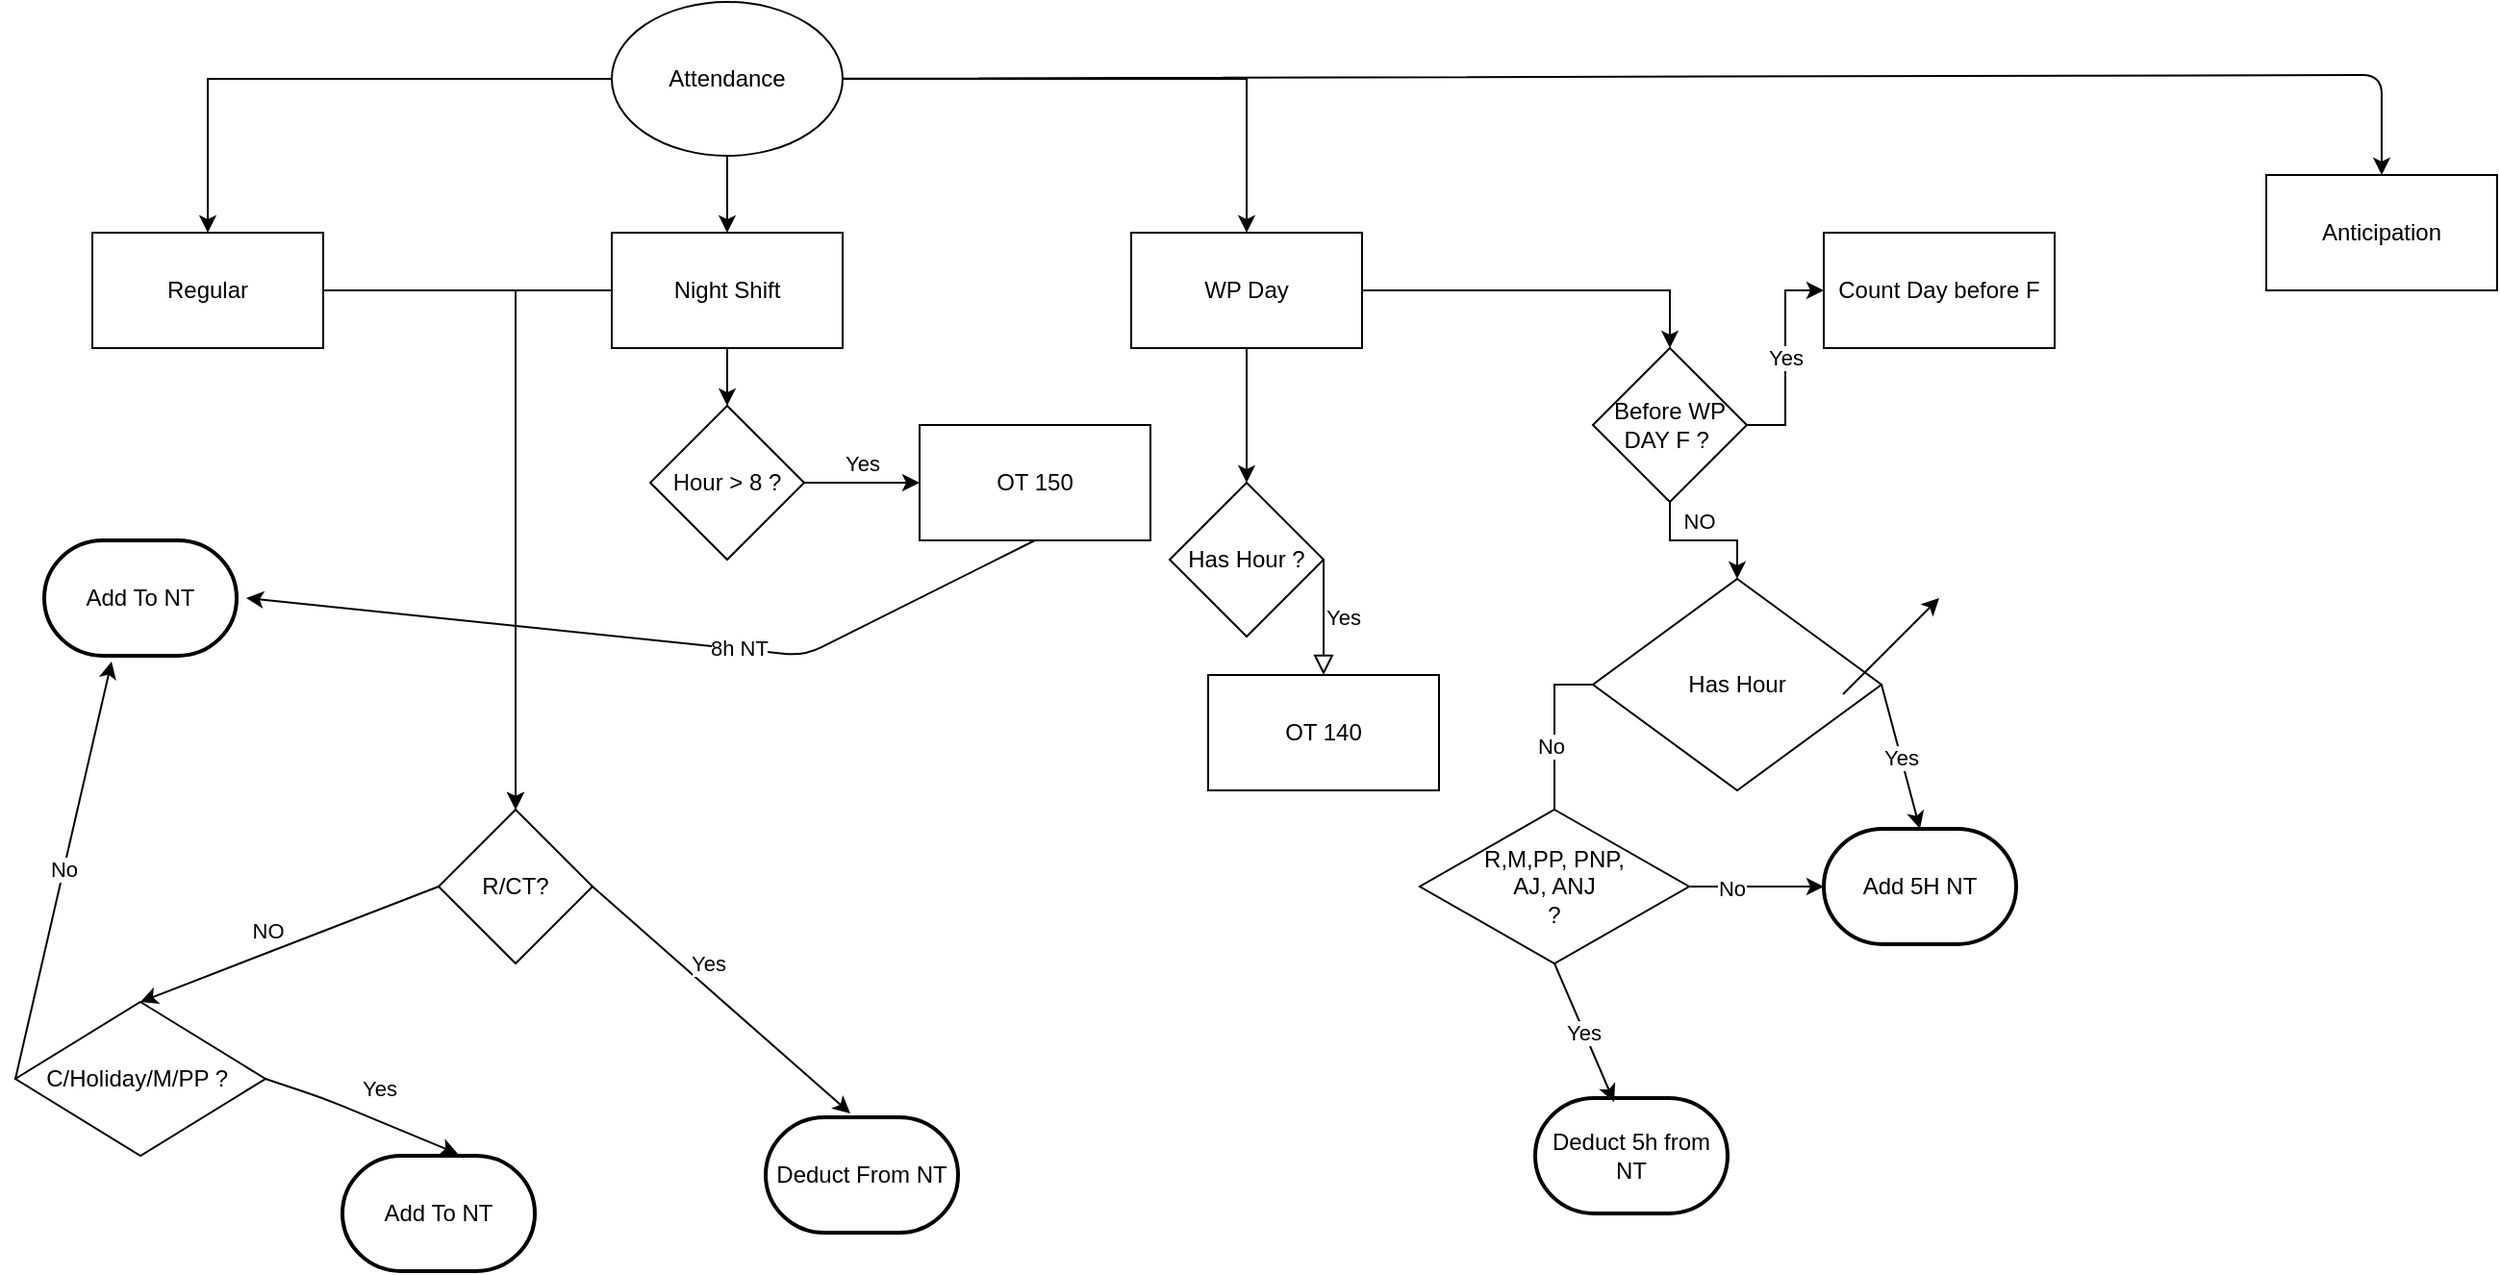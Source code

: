 <mxfile version="14.8.6" type="github">
  <diagram id="C5RBs43oDa-KdzZeNtuy" name="Page-1">
    <mxGraphModel dx="1306" dy="794" grid="1" gridSize="10" guides="1" tooltips="1" connect="1" arrows="1" fold="1" page="1" pageScale="1" pageWidth="827" pageHeight="1169" math="0" shadow="0">
      <root>
        <mxCell id="WIyWlLk6GJQsqaUBKTNV-0" />
        <mxCell id="WIyWlLk6GJQsqaUBKTNV-1" parent="WIyWlLk6GJQsqaUBKTNV-0" />
        <mxCell id="aAejiJT35-AnjEQwmfNx-25" value="" style="edgeStyle=orthogonalEdgeStyle;rounded=0;orthogonalLoop=1;jettySize=auto;html=1;" edge="1" parent="WIyWlLk6GJQsqaUBKTNV-1" source="aAejiJT35-AnjEQwmfNx-21" target="aAejiJT35-AnjEQwmfNx-24">
          <mxGeometry relative="1" as="geometry" />
        </mxCell>
        <mxCell id="aAejiJT35-AnjEQwmfNx-27" value="" style="edgeStyle=orthogonalEdgeStyle;rounded=0;orthogonalLoop=1;jettySize=auto;html=1;" edge="1" parent="WIyWlLk6GJQsqaUBKTNV-1" source="aAejiJT35-AnjEQwmfNx-21" target="aAejiJT35-AnjEQwmfNx-26">
          <mxGeometry relative="1" as="geometry" />
        </mxCell>
        <mxCell id="aAejiJT35-AnjEQwmfNx-29" value="" style="edgeStyle=orthogonalEdgeStyle;rounded=0;orthogonalLoop=1;jettySize=auto;html=1;" edge="1" parent="WIyWlLk6GJQsqaUBKTNV-1" source="aAejiJT35-AnjEQwmfNx-21" target="aAejiJT35-AnjEQwmfNx-28">
          <mxGeometry relative="1" as="geometry" />
        </mxCell>
        <mxCell id="aAejiJT35-AnjEQwmfNx-21" value="Attendance" style="ellipse;whiteSpace=wrap;html=1;" vertex="1" parent="WIyWlLk6GJQsqaUBKTNV-1">
          <mxGeometry x="360" y="40" width="120" height="80" as="geometry" />
        </mxCell>
        <mxCell id="aAejiJT35-AnjEQwmfNx-47" value="" style="edgeStyle=orthogonalEdgeStyle;rounded=0;sketch=0;orthogonalLoop=1;jettySize=auto;html=1;" edge="1" parent="WIyWlLk6GJQsqaUBKTNV-1" source="aAejiJT35-AnjEQwmfNx-24" target="aAejiJT35-AnjEQwmfNx-46">
          <mxGeometry relative="1" as="geometry" />
        </mxCell>
        <mxCell id="aAejiJT35-AnjEQwmfNx-24" value="Regular" style="whiteSpace=wrap;html=1;" vertex="1" parent="WIyWlLk6GJQsqaUBKTNV-1">
          <mxGeometry x="90" y="160" width="120" height="60" as="geometry" />
        </mxCell>
        <mxCell id="aAejiJT35-AnjEQwmfNx-31" value="" style="edgeStyle=orthogonalEdgeStyle;rounded=0;orthogonalLoop=1;jettySize=auto;html=1;" edge="1" parent="WIyWlLk6GJQsqaUBKTNV-1" source="aAejiJT35-AnjEQwmfNx-26" target="aAejiJT35-AnjEQwmfNx-30">
          <mxGeometry relative="1" as="geometry" />
        </mxCell>
        <mxCell id="aAejiJT35-AnjEQwmfNx-65" value="" style="edgeStyle=orthogonalEdgeStyle;rounded=0;sketch=0;orthogonalLoop=1;jettySize=auto;html=1;entryX=0.5;entryY=0;entryDx=0;entryDy=0;" edge="1" parent="WIyWlLk6GJQsqaUBKTNV-1" source="aAejiJT35-AnjEQwmfNx-26" target="aAejiJT35-AnjEQwmfNx-64">
          <mxGeometry relative="1" as="geometry" />
        </mxCell>
        <mxCell id="aAejiJT35-AnjEQwmfNx-26" value="WP Day" style="whiteSpace=wrap;html=1;" vertex="1" parent="WIyWlLk6GJQsqaUBKTNV-1">
          <mxGeometry x="630" y="160" width="120" height="60" as="geometry" />
        </mxCell>
        <mxCell id="aAejiJT35-AnjEQwmfNx-49" value="" style="edgeStyle=orthogonalEdgeStyle;rounded=0;sketch=0;orthogonalLoop=1;jettySize=auto;html=1;" edge="1" parent="WIyWlLk6GJQsqaUBKTNV-1" source="aAejiJT35-AnjEQwmfNx-28" target="aAejiJT35-AnjEQwmfNx-46">
          <mxGeometry relative="1" as="geometry">
            <mxPoint x="280" y="220" as="targetPoint" />
          </mxGeometry>
        </mxCell>
        <mxCell id="aAejiJT35-AnjEQwmfNx-61" value="" style="edgeStyle=orthogonalEdgeStyle;rounded=0;sketch=0;orthogonalLoop=1;jettySize=auto;html=1;" edge="1" parent="WIyWlLk6GJQsqaUBKTNV-1" source="aAejiJT35-AnjEQwmfNx-28" target="aAejiJT35-AnjEQwmfNx-60">
          <mxGeometry relative="1" as="geometry" />
        </mxCell>
        <mxCell id="aAejiJT35-AnjEQwmfNx-28" value="Night Shift" style="whiteSpace=wrap;html=1;" vertex="1" parent="WIyWlLk6GJQsqaUBKTNV-1">
          <mxGeometry x="360" y="160" width="120" height="60" as="geometry" />
        </mxCell>
        <mxCell id="aAejiJT35-AnjEQwmfNx-30" value="Has Hour ?" style="rhombus;whiteSpace=wrap;html=1;" vertex="1" parent="WIyWlLk6GJQsqaUBKTNV-1">
          <mxGeometry x="650" y="290" width="80" height="80" as="geometry" />
        </mxCell>
        <mxCell id="aAejiJT35-AnjEQwmfNx-39" value="OT 140" style="whiteSpace=wrap;html=1;" vertex="1" parent="WIyWlLk6GJQsqaUBKTNV-1">
          <mxGeometry x="670" y="390" width="120" height="60" as="geometry" />
        </mxCell>
        <mxCell id="aAejiJT35-AnjEQwmfNx-41" value="Yes" style="edgeStyle=orthogonalEdgeStyle;rounded=0;html=1;jettySize=auto;orthogonalLoop=1;fontSize=11;endArrow=block;endFill=0;endSize=8;strokeWidth=1;shadow=0;labelBackgroundColor=none;exitX=1;exitY=0.5;exitDx=0;exitDy=0;" edge="1" parent="WIyWlLk6GJQsqaUBKTNV-1" source="aAejiJT35-AnjEQwmfNx-30" target="aAejiJT35-AnjEQwmfNx-39">
          <mxGeometry y="10" relative="1" as="geometry">
            <mxPoint as="offset" />
            <mxPoint x="360" y="330" as="sourcePoint" />
            <mxPoint x="460" y="330" as="targetPoint" />
            <Array as="points">
              <mxPoint x="730" y="400" />
              <mxPoint x="730" y="400" />
            </Array>
          </mxGeometry>
        </mxCell>
        <mxCell id="aAejiJT35-AnjEQwmfNx-46" value="R/CT?" style="rhombus;whiteSpace=wrap;html=1;" vertex="1" parent="WIyWlLk6GJQsqaUBKTNV-1">
          <mxGeometry x="270" y="460" width="80" height="80" as="geometry" />
        </mxCell>
        <mxCell id="aAejiJT35-AnjEQwmfNx-52" value="Yes&lt;br&gt;" style="endArrow=classic;html=1;exitX=1;exitY=0.5;exitDx=0;exitDy=0;entryX=0.44;entryY=-0.033;entryDx=0;entryDy=0;entryPerimeter=0;" edge="1" parent="WIyWlLk6GJQsqaUBKTNV-1" source="aAejiJT35-AnjEQwmfNx-46" target="aAejiJT35-AnjEQwmfNx-53">
          <mxGeometry x="-0.2" y="10" width="50" height="50" relative="1" as="geometry">
            <mxPoint x="340" y="310" as="sourcePoint" />
            <mxPoint x="370" y="270" as="targetPoint" />
            <Array as="points" />
            <mxPoint as="offset" />
          </mxGeometry>
        </mxCell>
        <mxCell id="aAejiJT35-AnjEQwmfNx-53" value="Deduct From NT&lt;br&gt;" style="strokeWidth=2;html=1;shape=mxgraph.flowchart.terminator;whiteSpace=wrap;" vertex="1" parent="WIyWlLk6GJQsqaUBKTNV-1">
          <mxGeometry x="440" y="620" width="100" height="60" as="geometry" />
        </mxCell>
        <mxCell id="aAejiJT35-AnjEQwmfNx-54" value="C/Holiday/M/PP ?&amp;nbsp;&lt;br&gt;" style="rhombus;whiteSpace=wrap;html=1;" vertex="1" parent="WIyWlLk6GJQsqaUBKTNV-1">
          <mxGeometry x="50" y="560" width="130" height="80" as="geometry" />
        </mxCell>
        <mxCell id="aAejiJT35-AnjEQwmfNx-55" value="NO&lt;br&gt;" style="endArrow=classic;html=1;entryX=0.5;entryY=0;entryDx=0;entryDy=0;exitX=0;exitY=0.5;exitDx=0;exitDy=0;" edge="1" parent="WIyWlLk6GJQsqaUBKTNV-1" source="aAejiJT35-AnjEQwmfNx-46" target="aAejiJT35-AnjEQwmfNx-54">
          <mxGeometry x="0.103" y="-11" width="50" height="50" relative="1" as="geometry">
            <mxPoint x="220" y="250" as="sourcePoint" />
            <mxPoint x="210" y="320" as="targetPoint" />
            <mxPoint as="offset" />
          </mxGeometry>
        </mxCell>
        <mxCell id="aAejiJT35-AnjEQwmfNx-56" value="Add To NT&lt;br&gt;" style="strokeWidth=2;html=1;shape=mxgraph.flowchart.terminator;whiteSpace=wrap;" vertex="1" parent="WIyWlLk6GJQsqaUBKTNV-1">
          <mxGeometry x="220" y="640" width="100" height="60" as="geometry" />
        </mxCell>
        <mxCell id="aAejiJT35-AnjEQwmfNx-57" value="" style="endArrow=classic;html=1;entryX=0.6;entryY=-0.017;entryDx=0;entryDy=0;entryPerimeter=0;exitX=1;exitY=0.5;exitDx=0;exitDy=0;" edge="1" parent="WIyWlLk6GJQsqaUBKTNV-1" source="aAejiJT35-AnjEQwmfNx-54" target="aAejiJT35-AnjEQwmfNx-56">
          <mxGeometry width="50" height="50" relative="1" as="geometry">
            <mxPoint x="330" y="380" as="sourcePoint" />
            <mxPoint x="380" y="330" as="targetPoint" />
            <Array as="points">
              <mxPoint x="210" y="610" />
            </Array>
          </mxGeometry>
        </mxCell>
        <mxCell id="aAejiJT35-AnjEQwmfNx-58" value="Yes" style="edgeLabel;html=1;align=center;verticalAlign=middle;resizable=0;points=[];" vertex="1" connectable="0" parent="aAejiJT35-AnjEQwmfNx-57">
          <mxGeometry x="-0.03" y="1" relative="1" as="geometry">
            <mxPoint x="10" y="-12" as="offset" />
          </mxGeometry>
        </mxCell>
        <mxCell id="aAejiJT35-AnjEQwmfNx-63" value="Yes&lt;br&gt;" style="edgeStyle=orthogonalEdgeStyle;rounded=0;sketch=0;orthogonalLoop=1;jettySize=auto;html=1;" edge="1" parent="WIyWlLk6GJQsqaUBKTNV-1" source="aAejiJT35-AnjEQwmfNx-60" target="aAejiJT35-AnjEQwmfNx-62">
          <mxGeometry y="10" relative="1" as="geometry">
            <mxPoint as="offset" />
          </mxGeometry>
        </mxCell>
        <mxCell id="aAejiJT35-AnjEQwmfNx-60" value="Hour &amp;gt; 8 ?" style="rhombus;whiteSpace=wrap;html=1;" vertex="1" parent="WIyWlLk6GJQsqaUBKTNV-1">
          <mxGeometry x="380" y="250" width="80" height="80" as="geometry" />
        </mxCell>
        <mxCell id="aAejiJT35-AnjEQwmfNx-62" value="OT 150" style="whiteSpace=wrap;html=1;" vertex="1" parent="WIyWlLk6GJQsqaUBKTNV-1">
          <mxGeometry x="520" y="260" width="120" height="60" as="geometry" />
        </mxCell>
        <mxCell id="aAejiJT35-AnjEQwmfNx-67" value="Yes&lt;br&gt;" style="edgeStyle=orthogonalEdgeStyle;rounded=0;sketch=0;orthogonalLoop=1;jettySize=auto;html=1;" edge="1" parent="WIyWlLk6GJQsqaUBKTNV-1" source="aAejiJT35-AnjEQwmfNx-64" target="aAejiJT35-AnjEQwmfNx-66">
          <mxGeometry relative="1" as="geometry" />
        </mxCell>
        <mxCell id="aAejiJT35-AnjEQwmfNx-70" value="" style="edgeStyle=orthogonalEdgeStyle;rounded=0;sketch=0;orthogonalLoop=1;jettySize=auto;html=1;entryX=0.5;entryY=0;entryDx=0;entryDy=0;" edge="1" parent="WIyWlLk6GJQsqaUBKTNV-1" source="aAejiJT35-AnjEQwmfNx-64" target="aAejiJT35-AnjEQwmfNx-69">
          <mxGeometry relative="1" as="geometry" />
        </mxCell>
        <mxCell id="aAejiJT35-AnjEQwmfNx-71" value="NO&lt;br&gt;" style="edgeLabel;html=1;align=center;verticalAlign=middle;resizable=0;points=[];" vertex="1" connectable="0" parent="aAejiJT35-AnjEQwmfNx-70">
          <mxGeometry x="-0.075" relative="1" as="geometry">
            <mxPoint y="-10" as="offset" />
          </mxGeometry>
        </mxCell>
        <mxCell id="aAejiJT35-AnjEQwmfNx-64" value="Before WP DAY F ?&amp;nbsp;" style="rhombus;whiteSpace=wrap;html=1;" vertex="1" parent="WIyWlLk6GJQsqaUBKTNV-1">
          <mxGeometry x="870" y="220" width="80" height="80" as="geometry" />
        </mxCell>
        <mxCell id="aAejiJT35-AnjEQwmfNx-66" value="Count Day before F" style="whiteSpace=wrap;html=1;" vertex="1" parent="WIyWlLk6GJQsqaUBKTNV-1">
          <mxGeometry x="990" y="160" width="120" height="60" as="geometry" />
        </mxCell>
        <mxCell id="aAejiJT35-AnjEQwmfNx-75" value="" style="edgeStyle=orthogonalEdgeStyle;rounded=0;sketch=0;orthogonalLoop=1;jettySize=auto;html=1;" edge="1" parent="WIyWlLk6GJQsqaUBKTNV-1" source="aAejiJT35-AnjEQwmfNx-69">
          <mxGeometry relative="1" as="geometry">
            <mxPoint x="850" y="460" as="targetPoint" />
          </mxGeometry>
        </mxCell>
        <mxCell id="aAejiJT35-AnjEQwmfNx-77" value="No&lt;br&gt;" style="edgeLabel;html=1;align=center;verticalAlign=middle;resizable=0;points=[];" vertex="1" connectable="0" parent="aAejiJT35-AnjEQwmfNx-75">
          <mxGeometry x="-0.012" y="-2" relative="1" as="geometry">
            <mxPoint as="offset" />
          </mxGeometry>
        </mxCell>
        <mxCell id="aAejiJT35-AnjEQwmfNx-69" value="Has Hour" style="rhombus;whiteSpace=wrap;html=1;" vertex="1" parent="WIyWlLk6GJQsqaUBKTNV-1">
          <mxGeometry x="870" y="340" width="150" height="110" as="geometry" />
        </mxCell>
        <mxCell id="aAejiJT35-AnjEQwmfNx-72" value="Add 5H NT" style="strokeWidth=2;html=1;shape=mxgraph.flowchart.terminator;whiteSpace=wrap;" vertex="1" parent="WIyWlLk6GJQsqaUBKTNV-1">
          <mxGeometry x="990" y="470" width="100" height="60" as="geometry" />
        </mxCell>
        <mxCell id="aAejiJT35-AnjEQwmfNx-73" value="Yes&lt;br&gt;" style="endArrow=classic;html=1;exitX=1;exitY=0.5;exitDx=0;exitDy=0;entryX=0.5;entryY=0;entryDx=0;entryDy=0;entryPerimeter=0;" edge="1" parent="WIyWlLk6GJQsqaUBKTNV-1" source="aAejiJT35-AnjEQwmfNx-69" target="aAejiJT35-AnjEQwmfNx-72">
          <mxGeometry width="50" height="50" relative="1" as="geometry">
            <mxPoint x="1020" y="430" as="sourcePoint" />
            <mxPoint x="1070" y="380" as="targetPoint" />
          </mxGeometry>
        </mxCell>
        <mxCell id="aAejiJT35-AnjEQwmfNx-76" value="&lt;span&gt;R,M,PP, PNP,&lt;/span&gt;&lt;br&gt;&lt;span&gt;AJ, ANJ&lt;/span&gt;&lt;br&gt;&lt;span&gt;?&lt;/span&gt;" style="rhombus;whiteSpace=wrap;html=1;" vertex="1" parent="WIyWlLk6GJQsqaUBKTNV-1">
          <mxGeometry x="780" y="460" width="140" height="80" as="geometry" />
        </mxCell>
        <mxCell id="aAejiJT35-AnjEQwmfNx-78" value="Deduct 5h from NT" style="strokeWidth=2;html=1;shape=mxgraph.flowchart.terminator;whiteSpace=wrap;" vertex="1" parent="WIyWlLk6GJQsqaUBKTNV-1">
          <mxGeometry x="840" y="610" width="100" height="60" as="geometry" />
        </mxCell>
        <mxCell id="aAejiJT35-AnjEQwmfNx-80" value="" style="endArrow=classic;html=1;entryX=0;entryY=0.5;entryDx=0;entryDy=0;entryPerimeter=0;" edge="1" parent="WIyWlLk6GJQsqaUBKTNV-1" source="aAejiJT35-AnjEQwmfNx-76" target="aAejiJT35-AnjEQwmfNx-72">
          <mxGeometry width="50" height="50" relative="1" as="geometry">
            <mxPoint x="890" y="550" as="sourcePoint" />
            <mxPoint x="960.711" y="500" as="targetPoint" />
          </mxGeometry>
        </mxCell>
        <mxCell id="aAejiJT35-AnjEQwmfNx-81" value="No&lt;br&gt;" style="edgeLabel;html=1;align=center;verticalAlign=middle;resizable=0;points=[];" vertex="1" connectable="0" parent="aAejiJT35-AnjEQwmfNx-80">
          <mxGeometry x="-0.38" y="-1" relative="1" as="geometry">
            <mxPoint as="offset" />
          </mxGeometry>
        </mxCell>
        <mxCell id="aAejiJT35-AnjEQwmfNx-82" value="Yes" style="endArrow=classic;html=1;exitX=0.5;exitY=1;exitDx=0;exitDy=0;entryX=0.41;entryY=0.033;entryDx=0;entryDy=0;entryPerimeter=0;" edge="1" parent="WIyWlLk6GJQsqaUBKTNV-1" source="aAejiJT35-AnjEQwmfNx-76" target="aAejiJT35-AnjEQwmfNx-78">
          <mxGeometry width="50" height="50" relative="1" as="geometry">
            <mxPoint x="1020" y="640" as="sourcePoint" />
            <mxPoint x="1070" y="590" as="targetPoint" />
          </mxGeometry>
        </mxCell>
        <mxCell id="aAejiJT35-AnjEQwmfNx-83" value="&lt;span&gt;Add To NT&lt;/span&gt;" style="strokeWidth=2;html=1;shape=mxgraph.flowchart.terminator;whiteSpace=wrap;" vertex="1" parent="WIyWlLk6GJQsqaUBKTNV-1">
          <mxGeometry x="65" y="320" width="100" height="60" as="geometry" />
        </mxCell>
        <mxCell id="aAejiJT35-AnjEQwmfNx-84" value="No" style="endArrow=classic;html=1;entryX=0.35;entryY=1.05;entryDx=0;entryDy=0;entryPerimeter=0;exitX=0;exitY=0.5;exitDx=0;exitDy=0;" edge="1" parent="WIyWlLk6GJQsqaUBKTNV-1" source="aAejiJT35-AnjEQwmfNx-54" target="aAejiJT35-AnjEQwmfNx-83">
          <mxGeometry width="50" height="50" relative="1" as="geometry">
            <mxPoint x="40" y="610" as="sourcePoint" />
            <mxPoint x="120" y="450" as="targetPoint" />
          </mxGeometry>
        </mxCell>
        <mxCell id="aAejiJT35-AnjEQwmfNx-85" value="" style="endArrow=classic;html=1;exitX=0.5;exitY=1;exitDx=0;exitDy=0;" edge="1" parent="WIyWlLk6GJQsqaUBKTNV-1" source="aAejiJT35-AnjEQwmfNx-62">
          <mxGeometry width="50" height="50" relative="1" as="geometry">
            <mxPoint x="420" y="400" as="sourcePoint" />
            <mxPoint x="170" y="350" as="targetPoint" />
            <Array as="points">
              <mxPoint x="460" y="380" />
            </Array>
          </mxGeometry>
        </mxCell>
        <mxCell id="aAejiJT35-AnjEQwmfNx-86" value="8h NT" style="edgeLabel;html=1;align=center;verticalAlign=middle;resizable=0;points=[];" vertex="1" connectable="0" parent="aAejiJT35-AnjEQwmfNx-85">
          <mxGeometry x="-0.209" relative="1" as="geometry">
            <mxPoint y="-1" as="offset" />
          </mxGeometry>
        </mxCell>
        <mxCell id="aAejiJT35-AnjEQwmfNx-87" value="Anticipation" style="rounded=0;whiteSpace=wrap;html=1;" vertex="1" parent="WIyWlLk6GJQsqaUBKTNV-1">
          <mxGeometry x="1220" y="130" width="120" height="60" as="geometry" />
        </mxCell>
        <mxCell id="aAejiJT35-AnjEQwmfNx-88" value="" style="endArrow=classic;html=1;" edge="1" parent="WIyWlLk6GJQsqaUBKTNV-1">
          <mxGeometry width="50" height="50" relative="1" as="geometry">
            <mxPoint x="1000" y="400" as="sourcePoint" />
            <mxPoint x="1050" y="350" as="targetPoint" />
          </mxGeometry>
        </mxCell>
        <mxCell id="aAejiJT35-AnjEQwmfNx-89" value="" style="endArrow=classic;html=1;" edge="1" parent="WIyWlLk6GJQsqaUBKTNV-1" source="aAejiJT35-AnjEQwmfNx-21">
          <mxGeometry width="50" height="50" relative="1" as="geometry">
            <mxPoint x="690" y="80" as="sourcePoint" />
            <mxPoint x="1280" y="130" as="targetPoint" />
            <Array as="points">
              <mxPoint x="1280" y="78" />
            </Array>
          </mxGeometry>
        </mxCell>
      </root>
    </mxGraphModel>
  </diagram>
</mxfile>
